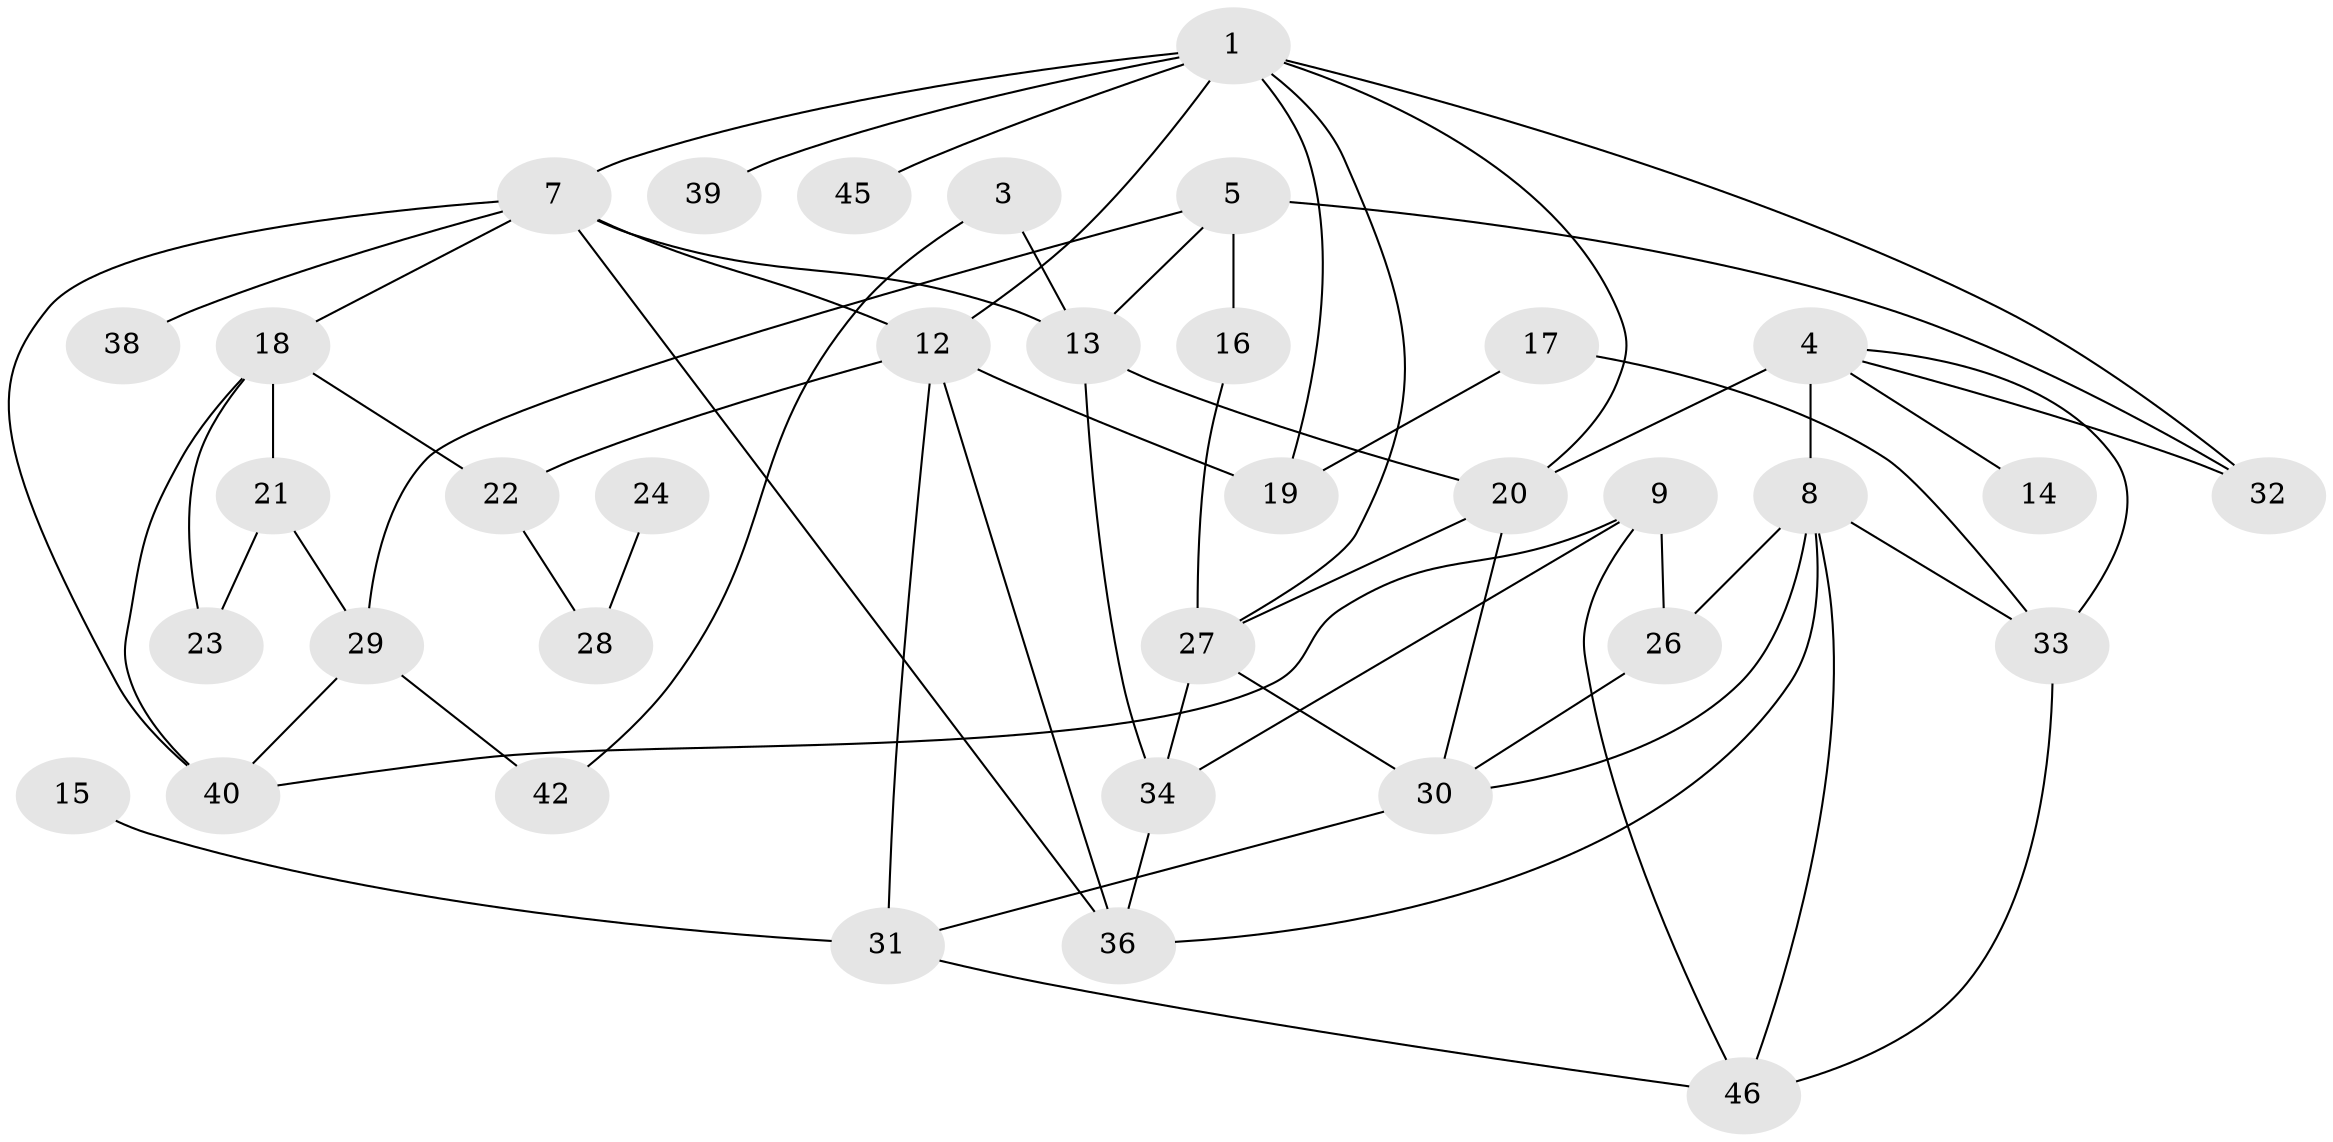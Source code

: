 // original degree distribution, {2: 0.23076923076923078, 0: 0.0989010989010989, 1: 0.26373626373626374, 4: 0.15384615384615385, 3: 0.14285714285714285, 5: 0.054945054945054944, 6: 0.054945054945054944}
// Generated by graph-tools (version 1.1) at 2025/48/03/04/25 22:48:07]
// undirected, 36 vertices, 63 edges
graph export_dot {
  node [color=gray90,style=filled];
  1;
  3;
  4;
  5;
  7;
  8;
  9;
  12;
  13;
  14;
  15;
  16;
  17;
  18;
  19;
  20;
  21;
  22;
  23;
  24;
  26;
  27;
  28;
  29;
  30;
  31;
  32;
  33;
  34;
  36;
  38;
  39;
  40;
  42;
  45;
  46;
  1 -- 7 [weight=1.0];
  1 -- 12 [weight=1.0];
  1 -- 19 [weight=1.0];
  1 -- 20 [weight=1.0];
  1 -- 27 [weight=1.0];
  1 -- 32 [weight=1.0];
  1 -- 39 [weight=1.0];
  1 -- 45 [weight=1.0];
  3 -- 13 [weight=1.0];
  3 -- 42 [weight=1.0];
  4 -- 8 [weight=2.0];
  4 -- 14 [weight=1.0];
  4 -- 20 [weight=2.0];
  4 -- 32 [weight=1.0];
  4 -- 33 [weight=1.0];
  5 -- 13 [weight=1.0];
  5 -- 16 [weight=1.0];
  5 -- 29 [weight=1.0];
  5 -- 32 [weight=2.0];
  7 -- 12 [weight=1.0];
  7 -- 13 [weight=1.0];
  7 -- 18 [weight=1.0];
  7 -- 36 [weight=1.0];
  7 -- 38 [weight=1.0];
  7 -- 40 [weight=1.0];
  8 -- 26 [weight=1.0];
  8 -- 30 [weight=1.0];
  8 -- 33 [weight=1.0];
  8 -- 36 [weight=1.0];
  8 -- 46 [weight=1.0];
  9 -- 26 [weight=1.0];
  9 -- 34 [weight=1.0];
  9 -- 40 [weight=1.0];
  9 -- 46 [weight=1.0];
  12 -- 19 [weight=1.0];
  12 -- 22 [weight=1.0];
  12 -- 31 [weight=1.0];
  12 -- 36 [weight=1.0];
  13 -- 20 [weight=1.0];
  13 -- 34 [weight=1.0];
  15 -- 31 [weight=1.0];
  16 -- 27 [weight=1.0];
  17 -- 19 [weight=2.0];
  17 -- 33 [weight=1.0];
  18 -- 21 [weight=1.0];
  18 -- 22 [weight=1.0];
  18 -- 23 [weight=1.0];
  18 -- 40 [weight=2.0];
  20 -- 27 [weight=1.0];
  20 -- 30 [weight=1.0];
  21 -- 23 [weight=1.0];
  21 -- 29 [weight=1.0];
  22 -- 28 [weight=1.0];
  24 -- 28 [weight=1.0];
  26 -- 30 [weight=1.0];
  27 -- 30 [weight=1.0];
  27 -- 34 [weight=1.0];
  29 -- 40 [weight=1.0];
  29 -- 42 [weight=1.0];
  30 -- 31 [weight=1.0];
  31 -- 46 [weight=1.0];
  33 -- 46 [weight=1.0];
  34 -- 36 [weight=1.0];
}
